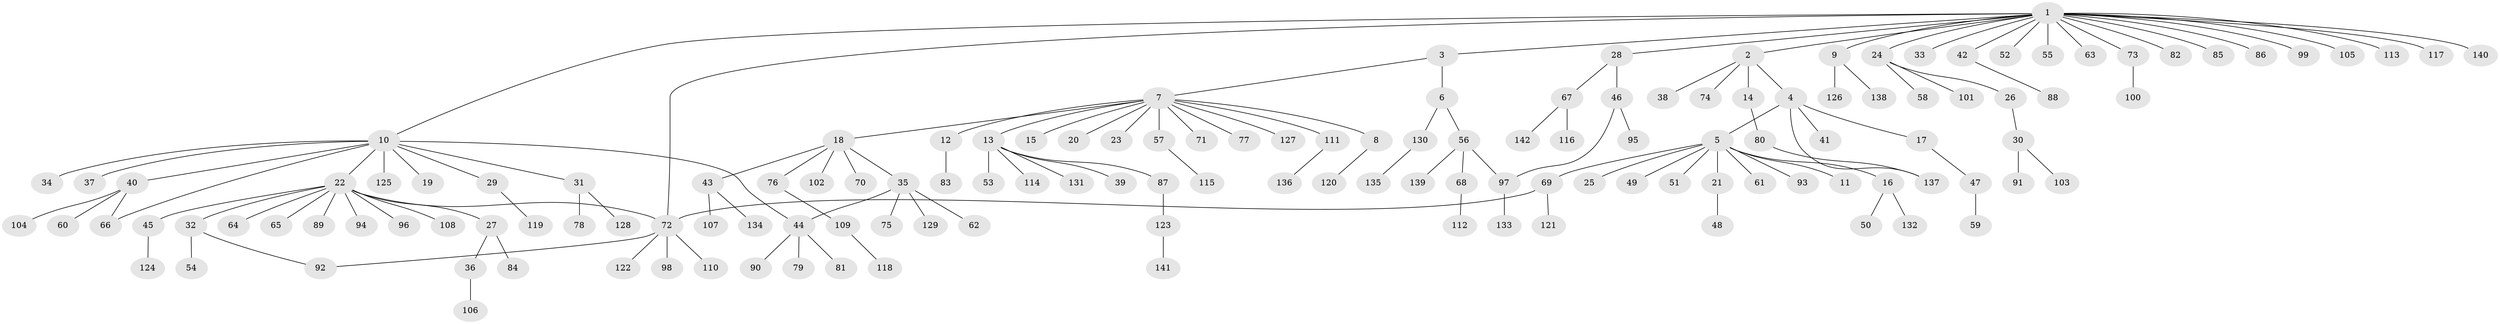 // coarse degree distribution, {20: 0.01, 4: 0.04, 3: 0.06, 9: 0.01, 12: 0.01, 1: 0.63, 2: 0.19, 10: 0.02, 5: 0.02, 6: 0.01}
// Generated by graph-tools (version 1.1) at 2025/50/03/04/25 22:50:43]
// undirected, 142 vertices, 148 edges
graph export_dot {
  node [color=gray90,style=filled];
  1;
  2;
  3;
  4;
  5;
  6;
  7;
  8;
  9;
  10;
  11;
  12;
  13;
  14;
  15;
  16;
  17;
  18;
  19;
  20;
  21;
  22;
  23;
  24;
  25;
  26;
  27;
  28;
  29;
  30;
  31;
  32;
  33;
  34;
  35;
  36;
  37;
  38;
  39;
  40;
  41;
  42;
  43;
  44;
  45;
  46;
  47;
  48;
  49;
  50;
  51;
  52;
  53;
  54;
  55;
  56;
  57;
  58;
  59;
  60;
  61;
  62;
  63;
  64;
  65;
  66;
  67;
  68;
  69;
  70;
  71;
  72;
  73;
  74;
  75;
  76;
  77;
  78;
  79;
  80;
  81;
  82;
  83;
  84;
  85;
  86;
  87;
  88;
  89;
  90;
  91;
  92;
  93;
  94;
  95;
  96;
  97;
  98;
  99;
  100;
  101;
  102;
  103;
  104;
  105;
  106;
  107;
  108;
  109;
  110;
  111;
  112;
  113;
  114;
  115;
  116;
  117;
  118;
  119;
  120;
  121;
  122;
  123;
  124;
  125;
  126;
  127;
  128;
  129;
  130;
  131;
  132;
  133;
  134;
  135;
  136;
  137;
  138;
  139;
  140;
  141;
  142;
  1 -- 2;
  1 -- 3;
  1 -- 9;
  1 -- 10;
  1 -- 24;
  1 -- 28;
  1 -- 33;
  1 -- 42;
  1 -- 52;
  1 -- 55;
  1 -- 63;
  1 -- 72;
  1 -- 73;
  1 -- 82;
  1 -- 85;
  1 -- 86;
  1 -- 99;
  1 -- 105;
  1 -- 113;
  1 -- 117;
  1 -- 140;
  2 -- 4;
  2 -- 14;
  2 -- 38;
  2 -- 74;
  3 -- 6;
  3 -- 7;
  4 -- 5;
  4 -- 17;
  4 -- 41;
  4 -- 137;
  5 -- 11;
  5 -- 16;
  5 -- 21;
  5 -- 25;
  5 -- 49;
  5 -- 51;
  5 -- 61;
  5 -- 69;
  5 -- 93;
  6 -- 56;
  6 -- 130;
  7 -- 8;
  7 -- 12;
  7 -- 13;
  7 -- 15;
  7 -- 18;
  7 -- 20;
  7 -- 23;
  7 -- 57;
  7 -- 71;
  7 -- 77;
  7 -- 111;
  7 -- 127;
  8 -- 120;
  9 -- 126;
  9 -- 138;
  10 -- 19;
  10 -- 22;
  10 -- 29;
  10 -- 31;
  10 -- 34;
  10 -- 37;
  10 -- 40;
  10 -- 44;
  10 -- 66;
  10 -- 125;
  12 -- 83;
  13 -- 39;
  13 -- 53;
  13 -- 87;
  13 -- 114;
  13 -- 131;
  14 -- 80;
  16 -- 50;
  16 -- 132;
  17 -- 47;
  18 -- 35;
  18 -- 43;
  18 -- 70;
  18 -- 76;
  18 -- 102;
  21 -- 48;
  22 -- 27;
  22 -- 32;
  22 -- 45;
  22 -- 64;
  22 -- 65;
  22 -- 72;
  22 -- 89;
  22 -- 94;
  22 -- 96;
  22 -- 108;
  24 -- 26;
  24 -- 58;
  24 -- 101;
  26 -- 30;
  27 -- 36;
  27 -- 84;
  28 -- 46;
  28 -- 67;
  29 -- 119;
  30 -- 91;
  30 -- 103;
  31 -- 78;
  31 -- 128;
  32 -- 54;
  32 -- 92;
  35 -- 44;
  35 -- 62;
  35 -- 75;
  35 -- 129;
  36 -- 106;
  40 -- 60;
  40 -- 66;
  40 -- 104;
  42 -- 88;
  43 -- 107;
  43 -- 134;
  44 -- 79;
  44 -- 81;
  44 -- 90;
  45 -- 124;
  46 -- 95;
  46 -- 97;
  47 -- 59;
  56 -- 68;
  56 -- 97;
  56 -- 139;
  57 -- 115;
  67 -- 116;
  67 -- 142;
  68 -- 112;
  69 -- 72;
  69 -- 121;
  72 -- 92;
  72 -- 98;
  72 -- 110;
  72 -- 122;
  73 -- 100;
  76 -- 109;
  80 -- 137;
  87 -- 123;
  97 -- 133;
  109 -- 118;
  111 -- 136;
  123 -- 141;
  130 -- 135;
}
